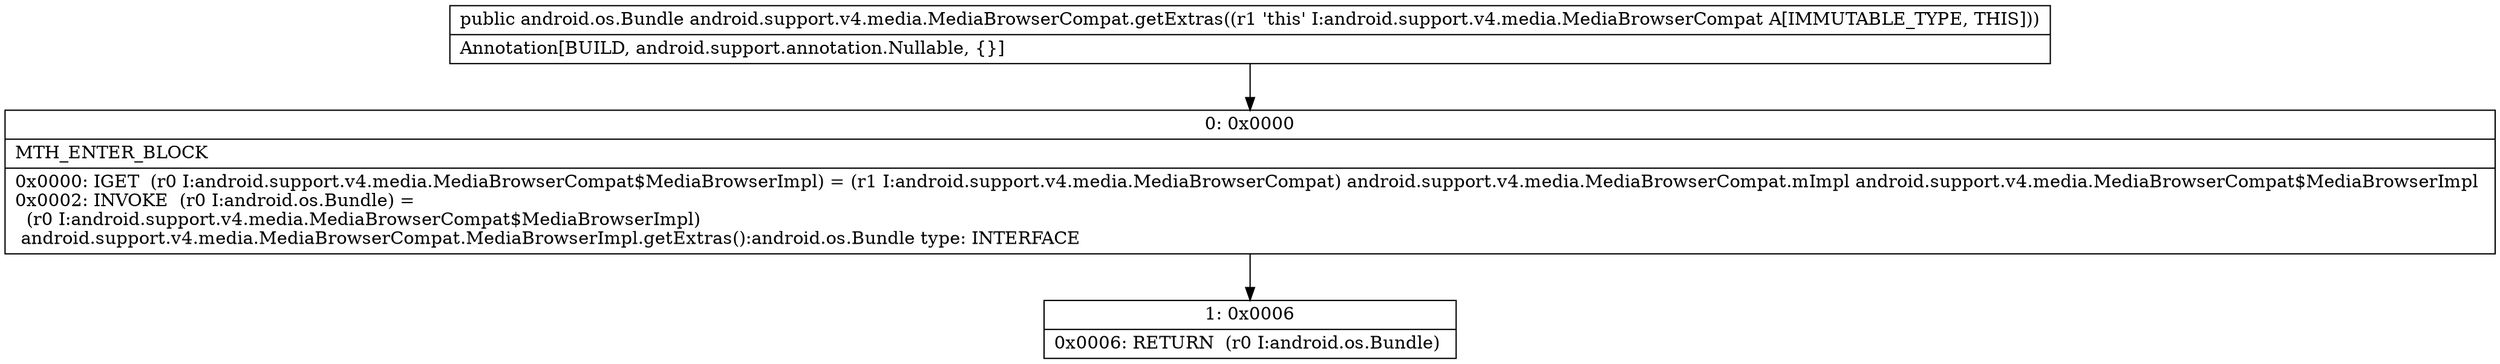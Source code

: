 digraph "CFG forandroid.support.v4.media.MediaBrowserCompat.getExtras()Landroid\/os\/Bundle;" {
Node_0 [shape=record,label="{0\:\ 0x0000|MTH_ENTER_BLOCK\l|0x0000: IGET  (r0 I:android.support.v4.media.MediaBrowserCompat$MediaBrowserImpl) = (r1 I:android.support.v4.media.MediaBrowserCompat) android.support.v4.media.MediaBrowserCompat.mImpl android.support.v4.media.MediaBrowserCompat$MediaBrowserImpl \l0x0002: INVOKE  (r0 I:android.os.Bundle) = \l  (r0 I:android.support.v4.media.MediaBrowserCompat$MediaBrowserImpl)\l android.support.v4.media.MediaBrowserCompat.MediaBrowserImpl.getExtras():android.os.Bundle type: INTERFACE \l}"];
Node_1 [shape=record,label="{1\:\ 0x0006|0x0006: RETURN  (r0 I:android.os.Bundle) \l}"];
MethodNode[shape=record,label="{public android.os.Bundle android.support.v4.media.MediaBrowserCompat.getExtras((r1 'this' I:android.support.v4.media.MediaBrowserCompat A[IMMUTABLE_TYPE, THIS]))  | Annotation[BUILD, android.support.annotation.Nullable, \{\}]\l}"];
MethodNode -> Node_0;
Node_0 -> Node_1;
}

